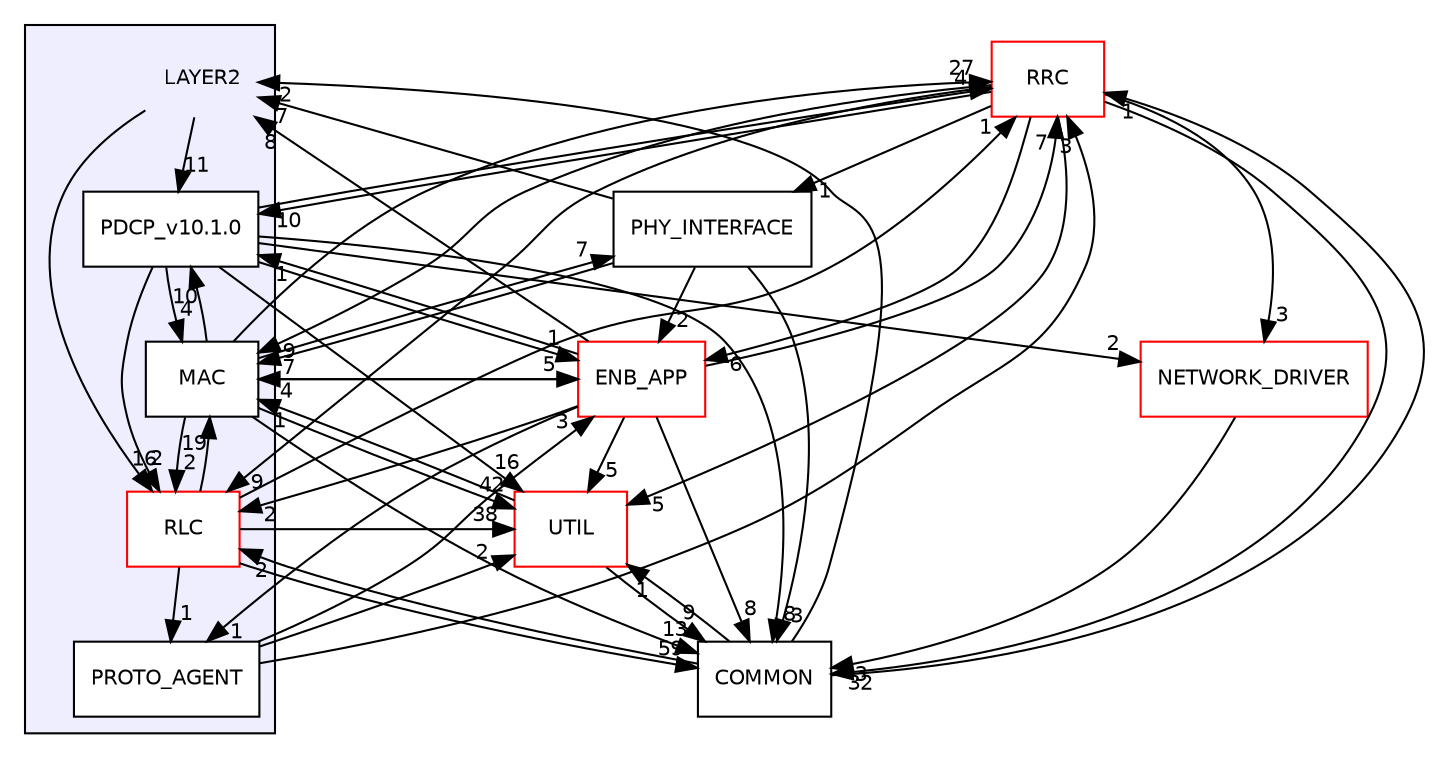 digraph "LAYER2" {
  compound=true
  node [ fontsize="10", fontname="Helvetica"];
  edge [ labelfontsize="10", labelfontname="Helvetica"];
  subgraph clusterdir_5ca6936ce087eee19ec76772880a265c {
    graph [ bgcolor="#eeeeff", pencolor="black", label="" URL="dir_5ca6936ce087eee19ec76772880a265c.html"];
    dir_5ca6936ce087eee19ec76772880a265c [shape=plaintext label="LAYER2"];
    dir_11970ecf0a0b75773a9737a5f40e3100 [shape=box label="MAC" color="black" fillcolor="white" style="filled" URL="dir_11970ecf0a0b75773a9737a5f40e3100.html"];
    dir_41afbcdfa15fe5d62a33b88e999e933d [shape=box label="PDCP_v10.1.0" color="black" fillcolor="white" style="filled" URL="dir_41afbcdfa15fe5d62a33b88e999e933d.html"];
    dir_a5b3c91963bc46e2b13faf84b341cb13 [shape=box label="PROTO_AGENT" color="black" fillcolor="white" style="filled" URL="dir_a5b3c91963bc46e2b13faf84b341cb13.html"];
    dir_5fabdf7b07d43e66f80a0d80f5441e24 [shape=box label="RLC" color="red" fillcolor="white" style="filled" URL="dir_5fabdf7b07d43e66f80a0d80f5441e24.html"];
  }
  dir_be273f88df77d80d90cc38d9cfe431df [shape=box label="RRC" fillcolor="white" style="filled" color="red" URL="dir_be273f88df77d80d90cc38d9cfe431df.html"];
  dir_589c038ec477796bd05e0ef97bb6baa5 [shape=box label="UTIL" fillcolor="white" style="filled" color="red" URL="dir_589c038ec477796bd05e0ef97bb6baa5.html"];
  dir_7df49ef0c5f0d4b2a785a319ccac4397 [shape=box label="COMMON" URL="dir_7df49ef0c5f0d4b2a785a319ccac4397.html"];
  dir_0001ac57ea31017f5cddff9a4f3315e7 [shape=box label="NETWORK_DRIVER" fillcolor="white" style="filled" color="red" URL="dir_0001ac57ea31017f5cddff9a4f3315e7.html"];
  dir_b0f7b11de328330a1d851a388db5386a [shape=box label="PHY_INTERFACE" URL="dir_b0f7b11de328330a1d851a388db5386a.html"];
  dir_0166fe07a796440ce838c7f409d24361 [shape=box label="ENB_APP" fillcolor="white" style="filled" color="red" URL="dir_0166fe07a796440ce838c7f409d24361.html"];
  dir_589c038ec477796bd05e0ef97bb6baa5->dir_7df49ef0c5f0d4b2a785a319ccac4397 [headlabel="9", labeldistance=1.5 headhref="dir_000020_000000.html"];
  dir_589c038ec477796bd05e0ef97bb6baa5->dir_11970ecf0a0b75773a9737a5f40e3100 [headlabel="1", labeldistance=1.5 headhref="dir_000020_000019.html"];
  dir_be273f88df77d80d90cc38d9cfe431df->dir_589c038ec477796bd05e0ef97bb6baa5 [headlabel="5", labeldistance=1.5 headhref="dir_000022_000020.html"];
  dir_be273f88df77d80d90cc38d9cfe431df->dir_7df49ef0c5f0d4b2a785a319ccac4397 [headlabel="32", labeldistance=1.5 headhref="dir_000022_000000.html"];
  dir_be273f88df77d80d90cc38d9cfe431df->dir_11970ecf0a0b75773a9737a5f40e3100 [headlabel="9", labeldistance=1.5 headhref="dir_000022_000019.html"];
  dir_be273f88df77d80d90cc38d9cfe431df->dir_41afbcdfa15fe5d62a33b88e999e933d [headlabel="10", labeldistance=1.5 headhref="dir_000022_000032.html"];
  dir_be273f88df77d80d90cc38d9cfe431df->dir_0001ac57ea31017f5cddff9a4f3315e7 [headlabel="3", labeldistance=1.5 headhref="dir_000022_000037.html"];
  dir_be273f88df77d80d90cc38d9cfe431df->dir_b0f7b11de328330a1d851a388db5386a [headlabel="1", labeldistance=1.5 headhref="dir_000022_000044.html"];
  dir_be273f88df77d80d90cc38d9cfe431df->dir_5fabdf7b07d43e66f80a0d80f5441e24 [headlabel="9", labeldistance=1.5 headhref="dir_000022_000002.html"];
  dir_be273f88df77d80d90cc38d9cfe431df->dir_0166fe07a796440ce838c7f409d24361 [headlabel="6", labeldistance=1.5 headhref="dir_000022_000006.html"];
  dir_7df49ef0c5f0d4b2a785a319ccac4397->dir_be273f88df77d80d90cc38d9cfe431df [headlabel="1", labeldistance=1.5 headhref="dir_000000_000022.html"];
  dir_7df49ef0c5f0d4b2a785a319ccac4397->dir_589c038ec477796bd05e0ef97bb6baa5 [headlabel="1", labeldistance=1.5 headhref="dir_000000_000020.html"];
  dir_7df49ef0c5f0d4b2a785a319ccac4397->dir_5ca6936ce087eee19ec76772880a265c [headlabel="2", labeldistance=1.5 headhref="dir_000000_000001.html"];
  dir_7df49ef0c5f0d4b2a785a319ccac4397->dir_5fabdf7b07d43e66f80a0d80f5441e24 [headlabel="2", labeldistance=1.5 headhref="dir_000000_000002.html"];
  dir_11970ecf0a0b75773a9737a5f40e3100->dir_be273f88df77d80d90cc38d9cfe431df [headlabel="27", labeldistance=1.5 headhref="dir_000019_000022.html"];
  dir_11970ecf0a0b75773a9737a5f40e3100->dir_589c038ec477796bd05e0ef97bb6baa5 [headlabel="42", labeldistance=1.5 headhref="dir_000019_000020.html"];
  dir_11970ecf0a0b75773a9737a5f40e3100->dir_7df49ef0c5f0d4b2a785a319ccac4397 [headlabel="13", labeldistance=1.5 headhref="dir_000019_000000.html"];
  dir_11970ecf0a0b75773a9737a5f40e3100->dir_41afbcdfa15fe5d62a33b88e999e933d [headlabel="10", labeldistance=1.5 headhref="dir_000019_000032.html"];
  dir_11970ecf0a0b75773a9737a5f40e3100->dir_b0f7b11de328330a1d851a388db5386a [headlabel="7", labeldistance=1.5 headhref="dir_000019_000044.html"];
  dir_11970ecf0a0b75773a9737a5f40e3100->dir_5fabdf7b07d43e66f80a0d80f5441e24 [headlabel="2", labeldistance=1.5 headhref="dir_000019_000002.html"];
  dir_11970ecf0a0b75773a9737a5f40e3100->dir_0166fe07a796440ce838c7f409d24361 [headlabel="5", labeldistance=1.5 headhref="dir_000019_000006.html"];
  dir_41afbcdfa15fe5d62a33b88e999e933d->dir_589c038ec477796bd05e0ef97bb6baa5 [headlabel="16", labeldistance=1.5 headhref="dir_000032_000020.html"];
  dir_41afbcdfa15fe5d62a33b88e999e933d->dir_be273f88df77d80d90cc38d9cfe431df [headlabel="4", labeldistance=1.5 headhref="dir_000032_000022.html"];
  dir_41afbcdfa15fe5d62a33b88e999e933d->dir_7df49ef0c5f0d4b2a785a319ccac4397 [headlabel="8", labeldistance=1.5 headhref="dir_000032_000000.html"];
  dir_41afbcdfa15fe5d62a33b88e999e933d->dir_11970ecf0a0b75773a9737a5f40e3100 [headlabel="4", labeldistance=1.5 headhref="dir_000032_000019.html"];
  dir_41afbcdfa15fe5d62a33b88e999e933d->dir_0001ac57ea31017f5cddff9a4f3315e7 [headlabel="2", labeldistance=1.5 headhref="dir_000032_000037.html"];
  dir_41afbcdfa15fe5d62a33b88e999e933d->dir_5fabdf7b07d43e66f80a0d80f5441e24 [headlabel="2", labeldistance=1.5 headhref="dir_000032_000002.html"];
  dir_41afbcdfa15fe5d62a33b88e999e933d->dir_0166fe07a796440ce838c7f409d24361 [headlabel="1", labeldistance=1.5 headhref="dir_000032_000006.html"];
  dir_5ca6936ce087eee19ec76772880a265c->dir_41afbcdfa15fe5d62a33b88e999e933d [headlabel="11", labeldistance=1.5 headhref="dir_000001_000032.html"];
  dir_5ca6936ce087eee19ec76772880a265c->dir_5fabdf7b07d43e66f80a0d80f5441e24 [headlabel="16", labeldistance=1.5 headhref="dir_000001_000002.html"];
  dir_0001ac57ea31017f5cddff9a4f3315e7->dir_7df49ef0c5f0d4b2a785a319ccac4397 [headlabel="3", labeldistance=1.5 headhref="dir_000037_000000.html"];
  dir_b0f7b11de328330a1d851a388db5386a->dir_7df49ef0c5f0d4b2a785a319ccac4397 [headlabel="3", labeldistance=1.5 headhref="dir_000044_000000.html"];
  dir_b0f7b11de328330a1d851a388db5386a->dir_11970ecf0a0b75773a9737a5f40e3100 [headlabel="7", labeldistance=1.5 headhref="dir_000044_000019.html"];
  dir_b0f7b11de328330a1d851a388db5386a->dir_5ca6936ce087eee19ec76772880a265c [headlabel="7", labeldistance=1.5 headhref="dir_000044_000001.html"];
  dir_b0f7b11de328330a1d851a388db5386a->dir_0166fe07a796440ce838c7f409d24361 [headlabel="2", labeldistance=1.5 headhref="dir_000044_000006.html"];
  dir_5fabdf7b07d43e66f80a0d80f5441e24->dir_be273f88df77d80d90cc38d9cfe431df [headlabel="1", labeldistance=1.5 headhref="dir_000002_000022.html"];
  dir_5fabdf7b07d43e66f80a0d80f5441e24->dir_589c038ec477796bd05e0ef97bb6baa5 [headlabel="38", labeldistance=1.5 headhref="dir_000002_000020.html"];
  dir_5fabdf7b07d43e66f80a0d80f5441e24->dir_7df49ef0c5f0d4b2a785a319ccac4397 [headlabel="59", labeldistance=1.5 headhref="dir_000002_000000.html"];
  dir_5fabdf7b07d43e66f80a0d80f5441e24->dir_11970ecf0a0b75773a9737a5f40e3100 [headlabel="19", labeldistance=1.5 headhref="dir_000002_000019.html"];
  dir_5fabdf7b07d43e66f80a0d80f5441e24->dir_a5b3c91963bc46e2b13faf84b341cb13 [headlabel="1", labeldistance=1.5 headhref="dir_000002_000033.html"];
  dir_a5b3c91963bc46e2b13faf84b341cb13->dir_589c038ec477796bd05e0ef97bb6baa5 [headlabel="2", labeldistance=1.5 headhref="dir_000033_000020.html"];
  dir_a5b3c91963bc46e2b13faf84b341cb13->dir_be273f88df77d80d90cc38d9cfe431df [headlabel="3", labeldistance=1.5 headhref="dir_000033_000022.html"];
  dir_a5b3c91963bc46e2b13faf84b341cb13->dir_0166fe07a796440ce838c7f409d24361 [headlabel="3", labeldistance=1.5 headhref="dir_000033_000006.html"];
  dir_0166fe07a796440ce838c7f409d24361->dir_be273f88df77d80d90cc38d9cfe431df [headlabel="7", labeldistance=1.5 headhref="dir_000006_000022.html"];
  dir_0166fe07a796440ce838c7f409d24361->dir_589c038ec477796bd05e0ef97bb6baa5 [headlabel="5", labeldistance=1.5 headhref="dir_000006_000020.html"];
  dir_0166fe07a796440ce838c7f409d24361->dir_7df49ef0c5f0d4b2a785a319ccac4397 [headlabel="8", labeldistance=1.5 headhref="dir_000006_000000.html"];
  dir_0166fe07a796440ce838c7f409d24361->dir_11970ecf0a0b75773a9737a5f40e3100 [headlabel="4", labeldistance=1.5 headhref="dir_000006_000019.html"];
  dir_0166fe07a796440ce838c7f409d24361->dir_41afbcdfa15fe5d62a33b88e999e933d [headlabel="1", labeldistance=1.5 headhref="dir_000006_000032.html"];
  dir_0166fe07a796440ce838c7f409d24361->dir_5ca6936ce087eee19ec76772880a265c [headlabel="8", labeldistance=1.5 headhref="dir_000006_000001.html"];
  dir_0166fe07a796440ce838c7f409d24361->dir_5fabdf7b07d43e66f80a0d80f5441e24 [headlabel="2", labeldistance=1.5 headhref="dir_000006_000002.html"];
  dir_0166fe07a796440ce838c7f409d24361->dir_a5b3c91963bc46e2b13faf84b341cb13 [headlabel="1", labeldistance=1.5 headhref="dir_000006_000033.html"];
}
